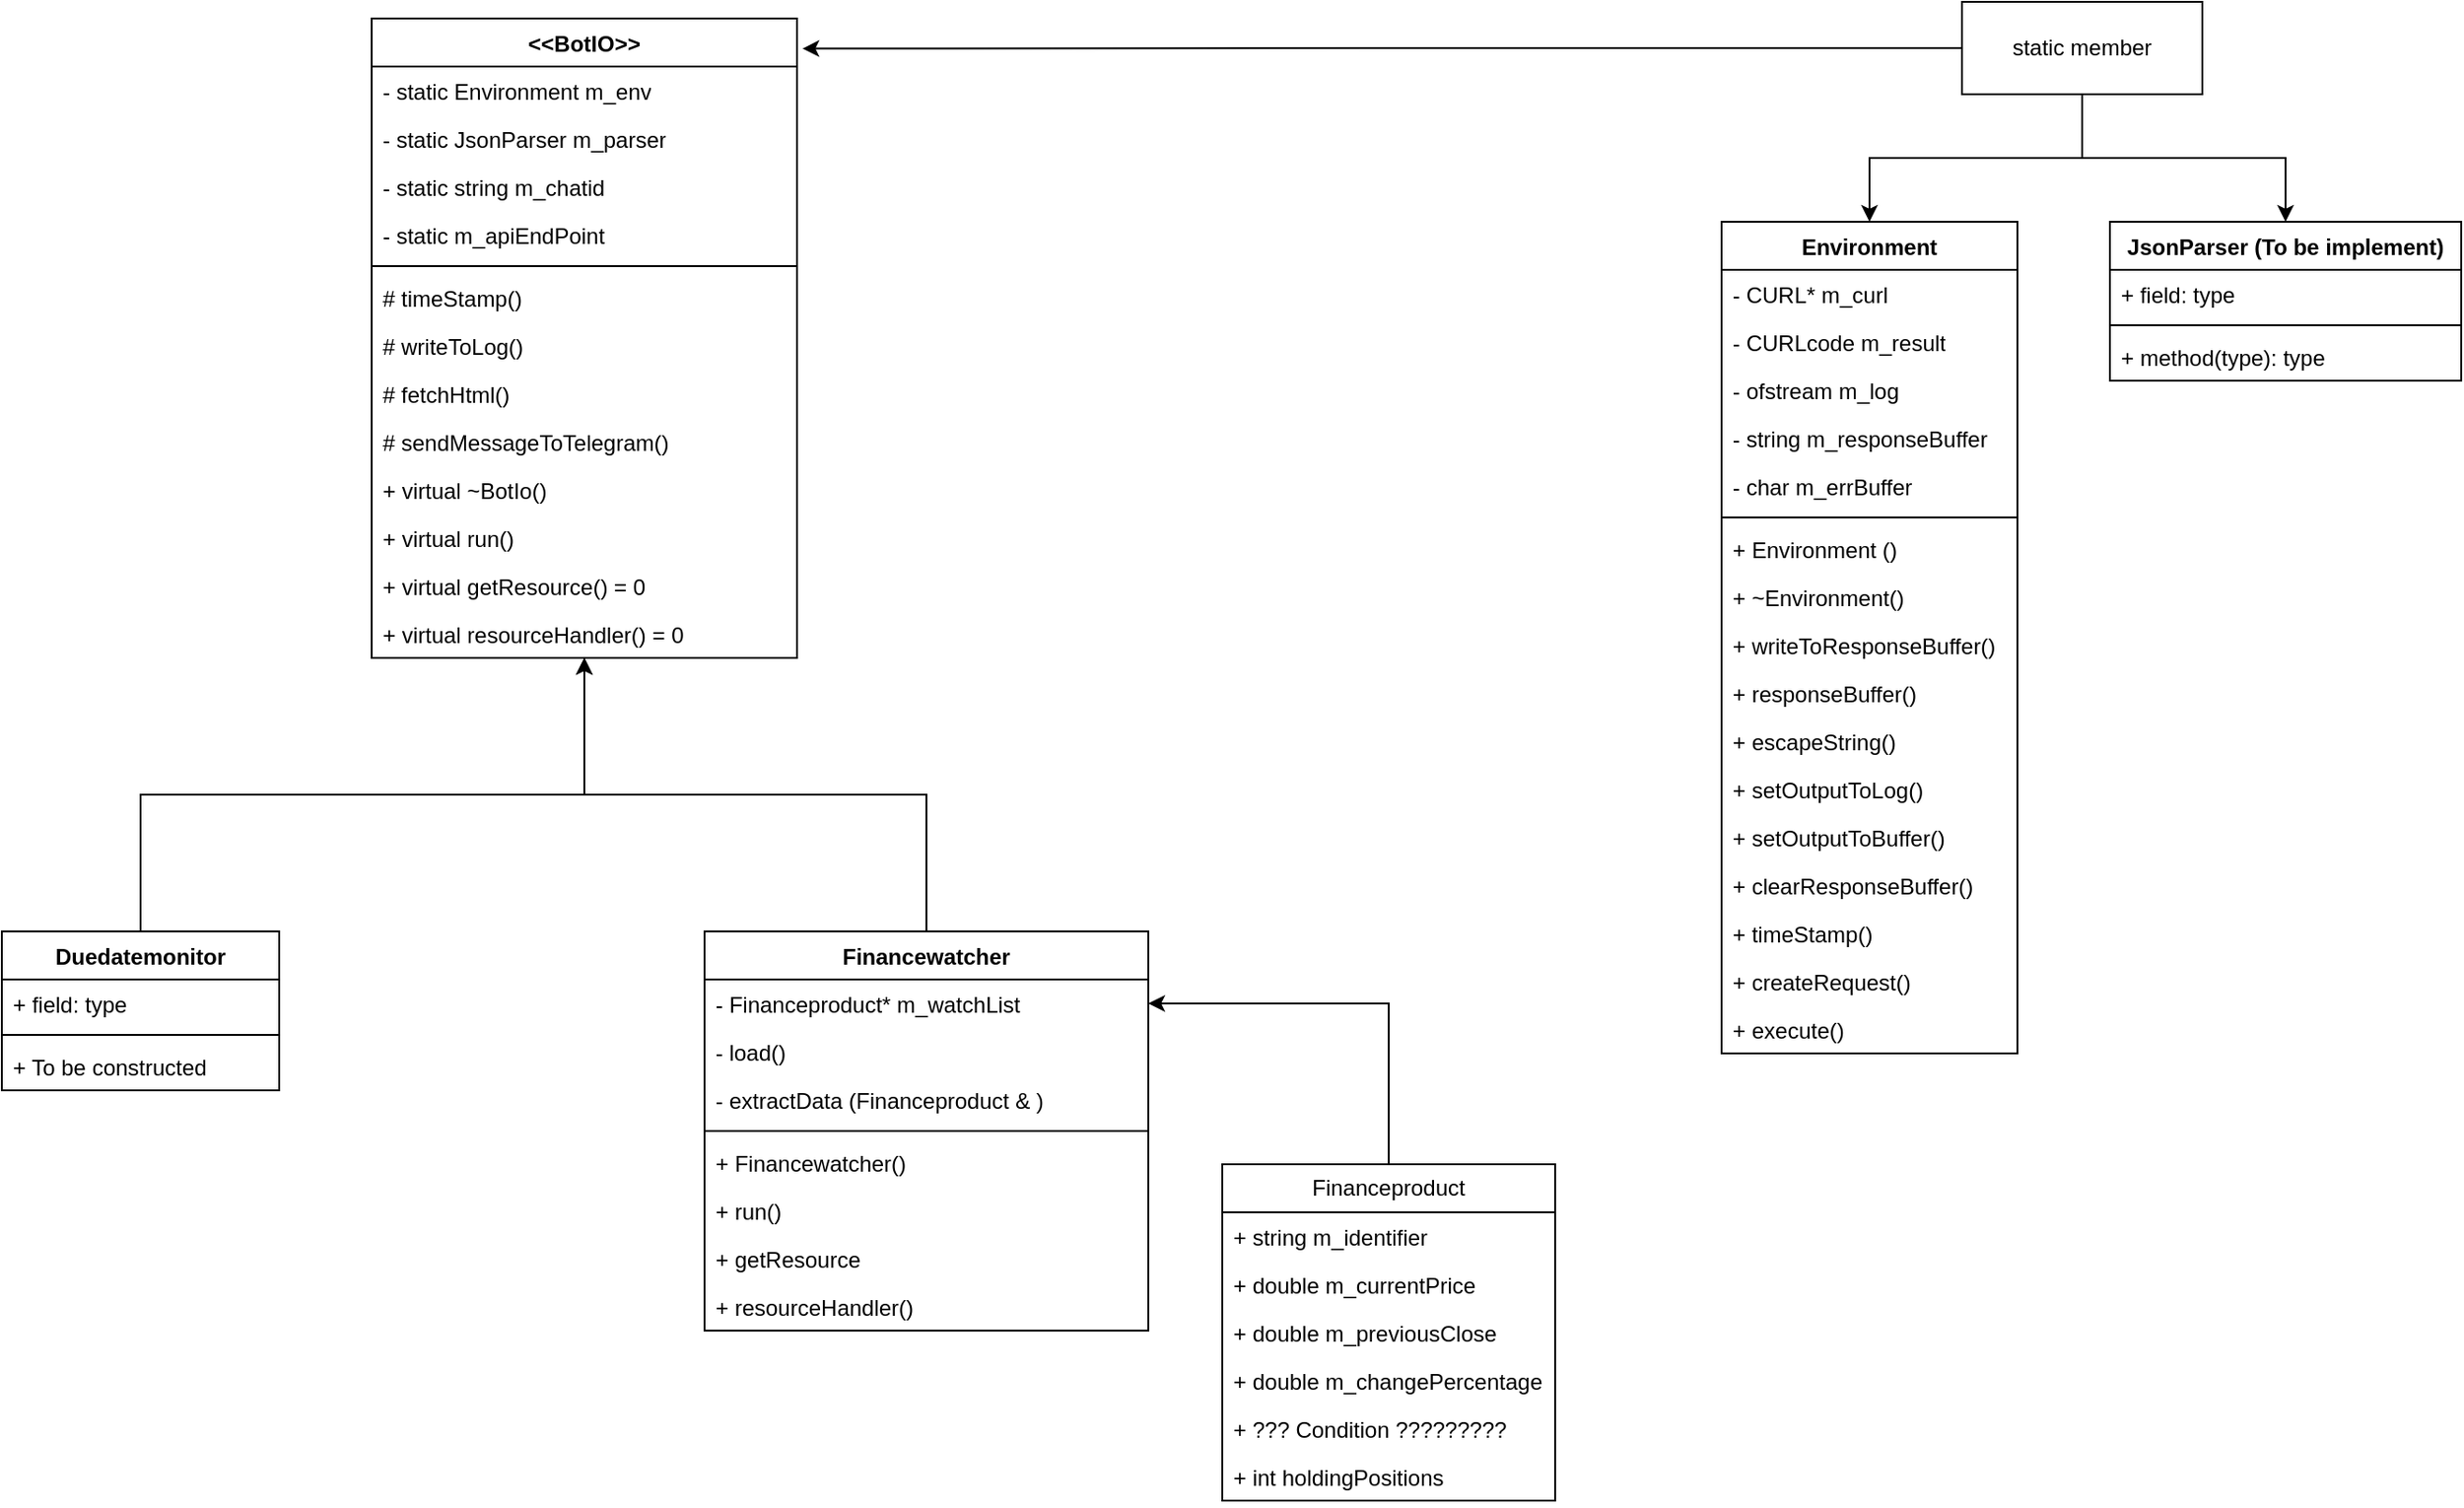 <mxfile version="21.1.2" type="device">
  <diagram name="Page-1" id="5J5VVOAlKyY7EiWgytS0">
    <mxGraphModel dx="-266" dy="771" grid="1" gridSize="10" guides="1" tooltips="1" connect="1" arrows="1" fold="1" page="1" pageScale="1" pageWidth="850" pageHeight="1100" math="0" shadow="0">
      <root>
        <mxCell id="0" />
        <mxCell id="1" parent="0" />
        <mxCell id="9vXkK9AqQzSiZLOjlL9e-27" value="" style="edgeStyle=orthogonalEdgeStyle;rounded=0;orthogonalLoop=1;jettySize=auto;html=1;startArrow=classic;startFill=1;endArrow=none;endFill=0;entryX=0.5;entryY=0;entryDx=0;entryDy=0;exitX=0.5;exitY=1;exitDx=0;exitDy=0;" parent="1" source="D9Klp803PMhI4yO-LNTZ-20" target="9vXkK9AqQzSiZLOjlL9e-34" edge="1">
          <mxGeometry relative="1" as="geometry" />
        </mxCell>
        <mxCell id="D9Klp803PMhI4yO-LNTZ-20" value="&amp;lt;&amp;lt;BotIO&amp;gt;&amp;gt;" style="swimlane;fontStyle=1;align=center;verticalAlign=top;childLayout=stackLayout;horizontal=1;startSize=26;horizontalStack=0;resizeParent=1;resizeParentMax=0;resizeLast=0;collapsible=1;marginBottom=0;whiteSpace=wrap;html=1;" parent="1" vertex="1">
          <mxGeometry x="2000" y="830" width="230" height="346" as="geometry" />
        </mxCell>
        <mxCell id="D9Klp803PMhI4yO-LNTZ-27" value="- static Environment m_env" style="text;strokeColor=none;fillColor=none;align=left;verticalAlign=top;spacingLeft=4;spacingRight=4;overflow=hidden;rotatable=0;points=[[0,0.5],[1,0.5]];portConstraint=eastwest;whiteSpace=wrap;html=1;" parent="D9Klp803PMhI4yO-LNTZ-20" vertex="1">
          <mxGeometry y="26" width="230" height="26" as="geometry" />
        </mxCell>
        <mxCell id="D9Klp803PMhI4yO-LNTZ-25" value="- static JsonParser m_parser" style="text;strokeColor=none;fillColor=none;align=left;verticalAlign=top;spacingLeft=4;spacingRight=4;overflow=hidden;rotatable=0;points=[[0,0.5],[1,0.5]];portConstraint=eastwest;whiteSpace=wrap;html=1;" parent="D9Klp803PMhI4yO-LNTZ-20" vertex="1">
          <mxGeometry y="52" width="230" height="26" as="geometry" />
        </mxCell>
        <mxCell id="D9Klp803PMhI4yO-LNTZ-24" value="- static string m_chatid" style="text;strokeColor=none;fillColor=none;align=left;verticalAlign=top;spacingLeft=4;spacingRight=4;overflow=hidden;rotatable=0;points=[[0,0.5],[1,0.5]];portConstraint=eastwest;whiteSpace=wrap;html=1;" parent="D9Klp803PMhI4yO-LNTZ-20" vertex="1">
          <mxGeometry y="78" width="230" height="26" as="geometry" />
        </mxCell>
        <mxCell id="D9Klp803PMhI4yO-LNTZ-26" value="- static m_apiEndPoint" style="text;strokeColor=none;fillColor=none;align=left;verticalAlign=top;spacingLeft=4;spacingRight=4;overflow=hidden;rotatable=0;points=[[0,0.5],[1,0.5]];portConstraint=eastwest;whiteSpace=wrap;html=1;" parent="D9Klp803PMhI4yO-LNTZ-20" vertex="1">
          <mxGeometry y="104" width="230" height="26" as="geometry" />
        </mxCell>
        <mxCell id="D9Klp803PMhI4yO-LNTZ-22" value="" style="line;strokeWidth=1;fillColor=none;align=left;verticalAlign=middle;spacingTop=-1;spacingLeft=3;spacingRight=3;rotatable=0;labelPosition=right;points=[];portConstraint=eastwest;strokeColor=inherit;" parent="D9Klp803PMhI4yO-LNTZ-20" vertex="1">
          <mxGeometry y="130" width="230" height="8" as="geometry" />
        </mxCell>
        <mxCell id="D9Klp803PMhI4yO-LNTZ-28" value="# timeStamp()" style="text;strokeColor=none;fillColor=none;align=left;verticalAlign=top;spacingLeft=4;spacingRight=4;overflow=hidden;rotatable=0;points=[[0,0.5],[1,0.5]];portConstraint=eastwest;whiteSpace=wrap;html=1;" parent="D9Klp803PMhI4yO-LNTZ-20" vertex="1">
          <mxGeometry y="138" width="230" height="26" as="geometry" />
        </mxCell>
        <mxCell id="D9Klp803PMhI4yO-LNTZ-29" value="# writeToLog()" style="text;strokeColor=none;fillColor=none;align=left;verticalAlign=top;spacingLeft=4;spacingRight=4;overflow=hidden;rotatable=0;points=[[0,0.5],[1,0.5]];portConstraint=eastwest;whiteSpace=wrap;html=1;" parent="D9Klp803PMhI4yO-LNTZ-20" vertex="1">
          <mxGeometry y="164" width="230" height="26" as="geometry" />
        </mxCell>
        <mxCell id="D9Klp803PMhI4yO-LNTZ-32" value="# fetchHtml()" style="text;strokeColor=none;fillColor=none;align=left;verticalAlign=top;spacingLeft=4;spacingRight=4;overflow=hidden;rotatable=0;points=[[0,0.5],[1,0.5]];portConstraint=eastwest;whiteSpace=wrap;html=1;" parent="D9Klp803PMhI4yO-LNTZ-20" vertex="1">
          <mxGeometry y="190" width="230" height="26" as="geometry" />
        </mxCell>
        <mxCell id="D9Klp803PMhI4yO-LNTZ-31" value="# sendMessageToTelegram()" style="text;strokeColor=none;fillColor=none;align=left;verticalAlign=top;spacingLeft=4;spacingRight=4;overflow=hidden;rotatable=0;points=[[0,0.5],[1,0.5]];portConstraint=eastwest;whiteSpace=wrap;html=1;" parent="D9Klp803PMhI4yO-LNTZ-20" vertex="1">
          <mxGeometry y="216" width="230" height="26" as="geometry" />
        </mxCell>
        <mxCell id="D9Klp803PMhI4yO-LNTZ-30" value="+ virtual ~BotIo()" style="text;strokeColor=none;fillColor=none;align=left;verticalAlign=top;spacingLeft=4;spacingRight=4;overflow=hidden;rotatable=0;points=[[0,0.5],[1,0.5]];portConstraint=eastwest;whiteSpace=wrap;html=1;" parent="D9Klp803PMhI4yO-LNTZ-20" vertex="1">
          <mxGeometry y="242" width="230" height="26" as="geometry" />
        </mxCell>
        <mxCell id="D9Klp803PMhI4yO-LNTZ-34" value="+ virtual run()" style="text;strokeColor=none;fillColor=none;align=left;verticalAlign=top;spacingLeft=4;spacingRight=4;overflow=hidden;rotatable=0;points=[[0,0.5],[1,0.5]];portConstraint=eastwest;whiteSpace=wrap;html=1;" parent="D9Klp803PMhI4yO-LNTZ-20" vertex="1">
          <mxGeometry y="268" width="230" height="26" as="geometry" />
        </mxCell>
        <mxCell id="D9Klp803PMhI4yO-LNTZ-35" value="+ virtual getResource() = 0" style="text;strokeColor=none;fillColor=none;align=left;verticalAlign=top;spacingLeft=4;spacingRight=4;overflow=hidden;rotatable=0;points=[[0,0.5],[1,0.5]];portConstraint=eastwest;whiteSpace=wrap;html=1;" parent="D9Klp803PMhI4yO-LNTZ-20" vertex="1">
          <mxGeometry y="294" width="230" height="26" as="geometry" />
        </mxCell>
        <mxCell id="D9Klp803PMhI4yO-LNTZ-36" value="+ virtual resourceHandler() = 0" style="text;strokeColor=none;fillColor=none;align=left;verticalAlign=top;spacingLeft=4;spacingRight=4;overflow=hidden;rotatable=0;points=[[0,0.5],[1,0.5]];portConstraint=eastwest;whiteSpace=wrap;html=1;" parent="D9Klp803PMhI4yO-LNTZ-20" vertex="1">
          <mxGeometry y="320" width="230" height="26" as="geometry" />
        </mxCell>
        <mxCell id="D9Klp803PMhI4yO-LNTZ-41" value="JsonParser (To be implement)" style="swimlane;fontStyle=1;align=center;verticalAlign=top;childLayout=stackLayout;horizontal=1;startSize=26;horizontalStack=0;resizeParent=1;resizeParentMax=0;resizeLast=0;collapsible=1;marginBottom=0;whiteSpace=wrap;html=1;" parent="1" vertex="1">
          <mxGeometry x="2940" y="940" width="190" height="86" as="geometry" />
        </mxCell>
        <mxCell id="D9Klp803PMhI4yO-LNTZ-42" value="+ field: type" style="text;strokeColor=none;fillColor=none;align=left;verticalAlign=top;spacingLeft=4;spacingRight=4;overflow=hidden;rotatable=0;points=[[0,0.5],[1,0.5]];portConstraint=eastwest;whiteSpace=wrap;html=1;" parent="D9Klp803PMhI4yO-LNTZ-41" vertex="1">
          <mxGeometry y="26" width="190" height="26" as="geometry" />
        </mxCell>
        <mxCell id="D9Klp803PMhI4yO-LNTZ-43" value="" style="line;strokeWidth=1;fillColor=none;align=left;verticalAlign=middle;spacingTop=-1;spacingLeft=3;spacingRight=3;rotatable=0;labelPosition=right;points=[];portConstraint=eastwest;strokeColor=inherit;" parent="D9Klp803PMhI4yO-LNTZ-41" vertex="1">
          <mxGeometry y="52" width="190" height="8" as="geometry" />
        </mxCell>
        <mxCell id="D9Klp803PMhI4yO-LNTZ-44" value="+ method(type): type" style="text;strokeColor=none;fillColor=none;align=left;verticalAlign=top;spacingLeft=4;spacingRight=4;overflow=hidden;rotatable=0;points=[[0,0.5],[1,0.5]];portConstraint=eastwest;whiteSpace=wrap;html=1;" parent="D9Klp803PMhI4yO-LNTZ-41" vertex="1">
          <mxGeometry y="60" width="190" height="26" as="geometry" />
        </mxCell>
        <mxCell id="D9Klp803PMhI4yO-LNTZ-1" value="Environment" style="swimlane;fontStyle=1;align=center;verticalAlign=top;childLayout=stackLayout;horizontal=1;startSize=26;horizontalStack=0;resizeParent=1;resizeParentMax=0;resizeLast=0;collapsible=1;marginBottom=0;whiteSpace=wrap;html=1;" parent="1" vertex="1">
          <mxGeometry x="2730" y="940" width="160" height="450" as="geometry" />
        </mxCell>
        <mxCell id="D9Klp803PMhI4yO-LNTZ-2" value="- CURL* m_curl" style="text;strokeColor=none;fillColor=none;align=left;verticalAlign=top;spacingLeft=4;spacingRight=4;overflow=hidden;rotatable=0;points=[[0,0.5],[1,0.5]];portConstraint=eastwest;whiteSpace=wrap;html=1;" parent="D9Klp803PMhI4yO-LNTZ-1" vertex="1">
          <mxGeometry y="26" width="160" height="26" as="geometry" />
        </mxCell>
        <mxCell id="D9Klp803PMhI4yO-LNTZ-6" value="- CURLcode m_result" style="text;strokeColor=none;fillColor=none;align=left;verticalAlign=top;spacingLeft=4;spacingRight=4;overflow=hidden;rotatable=0;points=[[0,0.5],[1,0.5]];portConstraint=eastwest;whiteSpace=wrap;html=1;" parent="D9Klp803PMhI4yO-LNTZ-1" vertex="1">
          <mxGeometry y="52" width="160" height="26" as="geometry" />
        </mxCell>
        <mxCell id="HYQQv2W27HvBkQQz_Ddb-12" value="- ofstream m_log" style="text;strokeColor=none;fillColor=none;align=left;verticalAlign=top;spacingLeft=4;spacingRight=4;overflow=hidden;rotatable=0;points=[[0,0.5],[1,0.5]];portConstraint=eastwest;whiteSpace=wrap;html=1;" vertex="1" parent="D9Klp803PMhI4yO-LNTZ-1">
          <mxGeometry y="78" width="160" height="26" as="geometry" />
        </mxCell>
        <mxCell id="HYQQv2W27HvBkQQz_Ddb-11" value="- string m_responseBuffer" style="text;strokeColor=none;fillColor=none;align=left;verticalAlign=top;spacingLeft=4;spacingRight=4;overflow=hidden;rotatable=0;points=[[0,0.5],[1,0.5]];portConstraint=eastwest;whiteSpace=wrap;html=1;" vertex="1" parent="D9Klp803PMhI4yO-LNTZ-1">
          <mxGeometry y="104" width="160" height="26" as="geometry" />
        </mxCell>
        <mxCell id="HYQQv2W27HvBkQQz_Ddb-10" value="- char m_errBuffer" style="text;strokeColor=none;fillColor=none;align=left;verticalAlign=top;spacingLeft=4;spacingRight=4;overflow=hidden;rotatable=0;points=[[0,0.5],[1,0.5]];portConstraint=eastwest;whiteSpace=wrap;html=1;" vertex="1" parent="D9Klp803PMhI4yO-LNTZ-1">
          <mxGeometry y="130" width="160" height="26" as="geometry" />
        </mxCell>
        <mxCell id="D9Klp803PMhI4yO-LNTZ-3" value="" style="line;strokeWidth=1;fillColor=none;align=left;verticalAlign=middle;spacingTop=-1;spacingLeft=3;spacingRight=3;rotatable=0;labelPosition=right;points=[];portConstraint=eastwest;strokeColor=inherit;" parent="D9Klp803PMhI4yO-LNTZ-1" vertex="1">
          <mxGeometry y="156" width="160" height="8" as="geometry" />
        </mxCell>
        <mxCell id="D9Klp803PMhI4yO-LNTZ-4" value="+ Environment ()&amp;nbsp;" style="text;strokeColor=none;fillColor=none;align=left;verticalAlign=top;spacingLeft=4;spacingRight=4;overflow=hidden;rotatable=0;points=[[0,0.5],[1,0.5]];portConstraint=eastwest;whiteSpace=wrap;html=1;" parent="D9Klp803PMhI4yO-LNTZ-1" vertex="1">
          <mxGeometry y="164" width="160" height="26" as="geometry" />
        </mxCell>
        <mxCell id="D9Klp803PMhI4yO-LNTZ-14" value="+ ~Environment()" style="text;strokeColor=none;fillColor=none;align=left;verticalAlign=top;spacingLeft=4;spacingRight=4;overflow=hidden;rotatable=0;points=[[0,0.5],[1,0.5]];portConstraint=eastwest;whiteSpace=wrap;html=1;" parent="D9Klp803PMhI4yO-LNTZ-1" vertex="1">
          <mxGeometry y="190" width="160" height="26" as="geometry" />
        </mxCell>
        <mxCell id="HYQQv2W27HvBkQQz_Ddb-4" value="+ writeToResponseBuffer()" style="text;strokeColor=none;fillColor=none;align=left;verticalAlign=top;spacingLeft=4;spacingRight=4;overflow=hidden;rotatable=0;points=[[0,0.5],[1,0.5]];portConstraint=eastwest;whiteSpace=wrap;html=1;" vertex="1" parent="D9Klp803PMhI4yO-LNTZ-1">
          <mxGeometry y="216" width="160" height="26" as="geometry" />
        </mxCell>
        <mxCell id="HYQQv2W27HvBkQQz_Ddb-5" value="+ responseBuffer()" style="text;strokeColor=none;fillColor=none;align=left;verticalAlign=top;spacingLeft=4;spacingRight=4;overflow=hidden;rotatable=0;points=[[0,0.5],[1,0.5]];portConstraint=eastwest;whiteSpace=wrap;html=1;" vertex="1" parent="D9Klp803PMhI4yO-LNTZ-1">
          <mxGeometry y="242" width="160" height="26" as="geometry" />
        </mxCell>
        <mxCell id="HYQQv2W27HvBkQQz_Ddb-2" value="+ escapeString()" style="text;strokeColor=none;fillColor=none;align=left;verticalAlign=top;spacingLeft=4;spacingRight=4;overflow=hidden;rotatable=0;points=[[0,0.5],[1,0.5]];portConstraint=eastwest;whiteSpace=wrap;html=1;" vertex="1" parent="D9Klp803PMhI4yO-LNTZ-1">
          <mxGeometry y="268" width="160" height="26" as="geometry" />
        </mxCell>
        <mxCell id="HYQQv2W27HvBkQQz_Ddb-3" value="+ setOutputToLog()" style="text;strokeColor=none;fillColor=none;align=left;verticalAlign=top;spacingLeft=4;spacingRight=4;overflow=hidden;rotatable=0;points=[[0,0.5],[1,0.5]];portConstraint=eastwest;whiteSpace=wrap;html=1;" vertex="1" parent="D9Klp803PMhI4yO-LNTZ-1">
          <mxGeometry y="294" width="160" height="26" as="geometry" />
        </mxCell>
        <mxCell id="HYQQv2W27HvBkQQz_Ddb-8" value="+ setOutputToBuffer()" style="text;strokeColor=none;fillColor=none;align=left;verticalAlign=top;spacingLeft=4;spacingRight=4;overflow=hidden;rotatable=0;points=[[0,0.5],[1,0.5]];portConstraint=eastwest;whiteSpace=wrap;html=1;" vertex="1" parent="D9Klp803PMhI4yO-LNTZ-1">
          <mxGeometry y="320" width="160" height="26" as="geometry" />
        </mxCell>
        <mxCell id="HYQQv2W27HvBkQQz_Ddb-9" value="+ clearResponseBuffer()" style="text;strokeColor=none;fillColor=none;align=left;verticalAlign=top;spacingLeft=4;spacingRight=4;overflow=hidden;rotatable=0;points=[[0,0.5],[1,0.5]];portConstraint=eastwest;whiteSpace=wrap;html=1;" vertex="1" parent="D9Klp803PMhI4yO-LNTZ-1">
          <mxGeometry y="346" width="160" height="26" as="geometry" />
        </mxCell>
        <mxCell id="HYQQv2W27HvBkQQz_Ddb-6" value="+ timeStamp()" style="text;strokeColor=none;fillColor=none;align=left;verticalAlign=top;spacingLeft=4;spacingRight=4;overflow=hidden;rotatable=0;points=[[0,0.5],[1,0.5]];portConstraint=eastwest;whiteSpace=wrap;html=1;" vertex="1" parent="D9Klp803PMhI4yO-LNTZ-1">
          <mxGeometry y="372" width="160" height="26" as="geometry" />
        </mxCell>
        <mxCell id="HYQQv2W27HvBkQQz_Ddb-7" value="+ createRequest()" style="text;strokeColor=none;fillColor=none;align=left;verticalAlign=top;spacingLeft=4;spacingRight=4;overflow=hidden;rotatable=0;points=[[0,0.5],[1,0.5]];portConstraint=eastwest;whiteSpace=wrap;html=1;" vertex="1" parent="D9Klp803PMhI4yO-LNTZ-1">
          <mxGeometry y="398" width="160" height="26" as="geometry" />
        </mxCell>
        <mxCell id="HYQQv2W27HvBkQQz_Ddb-1" value="+ execute()" style="text;strokeColor=none;fillColor=none;align=left;verticalAlign=top;spacingLeft=4;spacingRight=4;overflow=hidden;rotatable=0;points=[[0,0.5],[1,0.5]];portConstraint=eastwest;whiteSpace=wrap;html=1;" vertex="1" parent="D9Klp803PMhI4yO-LNTZ-1">
          <mxGeometry y="424" width="160" height="26" as="geometry" />
        </mxCell>
        <mxCell id="9vXkK9AqQzSiZLOjlL9e-59" style="edgeStyle=orthogonalEdgeStyle;rounded=0;orthogonalLoop=1;jettySize=auto;html=1;exitX=0.5;exitY=0;exitDx=0;exitDy=0;entryX=0.5;entryY=1;entryDx=0;entryDy=0;" parent="1" source="9vXkK9AqQzSiZLOjlL9e-10" target="D9Klp803PMhI4yO-LNTZ-20" edge="1">
          <mxGeometry relative="1" as="geometry">
            <mxPoint x="2115" y="1250" as="targetPoint" />
          </mxGeometry>
        </mxCell>
        <mxCell id="9vXkK9AqQzSiZLOjlL9e-10" value="Financewatcher" style="swimlane;fontStyle=1;align=center;verticalAlign=top;childLayout=stackLayout;horizontal=1;startSize=26;horizontalStack=0;resizeParent=1;resizeParentMax=0;resizeLast=0;collapsible=1;marginBottom=0;whiteSpace=wrap;html=1;" parent="1" vertex="1">
          <mxGeometry x="2180" y="1324" width="240" height="216" as="geometry" />
        </mxCell>
        <mxCell id="HYQQv2W27HvBkQQz_Ddb-14" value="- Financeproduct* m_watchList" style="text;strokeColor=none;fillColor=none;align=left;verticalAlign=top;spacingLeft=4;spacingRight=4;overflow=hidden;rotatable=0;points=[[0,0.5],[1,0.5]];portConstraint=eastwest;whiteSpace=wrap;html=1;" vertex="1" parent="9vXkK9AqQzSiZLOjlL9e-10">
          <mxGeometry y="26" width="240" height="26" as="geometry" />
        </mxCell>
        <mxCell id="D9Klp803PMhI4yO-LNTZ-54" value="- load()" style="text;strokeColor=none;fillColor=none;align=left;verticalAlign=top;spacingLeft=4;spacingRight=4;overflow=hidden;rotatable=0;points=[[0,0.5],[1,0.5]];portConstraint=eastwest;whiteSpace=wrap;html=1;" parent="9vXkK9AqQzSiZLOjlL9e-10" vertex="1">
          <mxGeometry y="52" width="240" height="26" as="geometry" />
        </mxCell>
        <mxCell id="HYQQv2W27HvBkQQz_Ddb-29" value="- extractData (Financeproduct &amp;amp; )" style="text;strokeColor=none;fillColor=none;align=left;verticalAlign=top;spacingLeft=4;spacingRight=4;overflow=hidden;rotatable=0;points=[[0,0.5],[1,0.5]];portConstraint=eastwest;whiteSpace=wrap;html=1;" vertex="1" parent="9vXkK9AqQzSiZLOjlL9e-10">
          <mxGeometry y="78" width="240" height="26" as="geometry" />
        </mxCell>
        <mxCell id="9vXkK9AqQzSiZLOjlL9e-16" value="" style="line;strokeWidth=1;fillColor=none;align=left;verticalAlign=middle;spacingTop=-1;spacingLeft=3;spacingRight=3;rotatable=0;labelPosition=right;points=[];portConstraint=eastwest;strokeColor=inherit;" parent="9vXkK9AqQzSiZLOjlL9e-10" vertex="1">
          <mxGeometry y="104" width="240" height="8" as="geometry" />
        </mxCell>
        <mxCell id="9vXkK9AqQzSiZLOjlL9e-26" value="+ Financewatcher()" style="text;strokeColor=none;fillColor=none;align=left;verticalAlign=top;spacingLeft=4;spacingRight=4;overflow=hidden;rotatable=0;points=[[0,0.5],[1,0.5]];portConstraint=eastwest;whiteSpace=wrap;html=1;" parent="9vXkK9AqQzSiZLOjlL9e-10" vertex="1">
          <mxGeometry y="112" width="240" height="26" as="geometry" />
        </mxCell>
        <mxCell id="HYQQv2W27HvBkQQz_Ddb-13" value="+ run()" style="text;strokeColor=none;fillColor=none;align=left;verticalAlign=top;spacingLeft=4;spacingRight=4;overflow=hidden;rotatable=0;points=[[0,0.5],[1,0.5]];portConstraint=eastwest;whiteSpace=wrap;html=1;" vertex="1" parent="9vXkK9AqQzSiZLOjlL9e-10">
          <mxGeometry y="138" width="240" height="26" as="geometry" />
        </mxCell>
        <mxCell id="HYQQv2W27HvBkQQz_Ddb-31" value="+ getResource" style="text;strokeColor=none;fillColor=none;align=left;verticalAlign=top;spacingLeft=4;spacingRight=4;overflow=hidden;rotatable=0;points=[[0,0.5],[1,0.5]];portConstraint=eastwest;whiteSpace=wrap;html=1;" vertex="1" parent="9vXkK9AqQzSiZLOjlL9e-10">
          <mxGeometry y="164" width="240" height="26" as="geometry" />
        </mxCell>
        <mxCell id="HYQQv2W27HvBkQQz_Ddb-30" value="+ resourceHandler()" style="text;strokeColor=none;fillColor=none;align=left;verticalAlign=top;spacingLeft=4;spacingRight=4;overflow=hidden;rotatable=0;points=[[0,0.5],[1,0.5]];portConstraint=eastwest;whiteSpace=wrap;html=1;" vertex="1" parent="9vXkK9AqQzSiZLOjlL9e-10">
          <mxGeometry y="190" width="240" height="26" as="geometry" />
        </mxCell>
        <mxCell id="9vXkK9AqQzSiZLOjlL9e-34" value="Duedatemonitor" style="swimlane;fontStyle=1;align=center;verticalAlign=top;childLayout=stackLayout;horizontal=1;startSize=26;horizontalStack=0;resizeParent=1;resizeParentMax=0;resizeLast=0;collapsible=1;marginBottom=0;whiteSpace=wrap;html=1;" parent="1" vertex="1">
          <mxGeometry x="1800" y="1324" width="150" height="86" as="geometry" />
        </mxCell>
        <mxCell id="9vXkK9AqQzSiZLOjlL9e-35" value="+ field: type" style="text;strokeColor=none;fillColor=none;align=left;verticalAlign=top;spacingLeft=4;spacingRight=4;overflow=hidden;rotatable=0;points=[[0,0.5],[1,0.5]];portConstraint=eastwest;whiteSpace=wrap;html=1;" parent="9vXkK9AqQzSiZLOjlL9e-34" vertex="1">
          <mxGeometry y="26" width="150" height="26" as="geometry" />
        </mxCell>
        <mxCell id="9vXkK9AqQzSiZLOjlL9e-36" value="" style="line;strokeWidth=1;fillColor=none;align=left;verticalAlign=middle;spacingTop=-1;spacingLeft=3;spacingRight=3;rotatable=0;labelPosition=right;points=[];portConstraint=eastwest;strokeColor=inherit;" parent="9vXkK9AqQzSiZLOjlL9e-34" vertex="1">
          <mxGeometry y="52" width="150" height="8" as="geometry" />
        </mxCell>
        <mxCell id="9vXkK9AqQzSiZLOjlL9e-37" value="+ To be constructed" style="text;strokeColor=none;fillColor=none;align=left;verticalAlign=top;spacingLeft=4;spacingRight=4;overflow=hidden;rotatable=0;points=[[0,0.5],[1,0.5]];portConstraint=eastwest;whiteSpace=wrap;html=1;" parent="9vXkK9AqQzSiZLOjlL9e-34" vertex="1">
          <mxGeometry y="60" width="150" height="26" as="geometry" />
        </mxCell>
        <mxCell id="9vXkK9AqQzSiZLOjlL9e-66" style="edgeStyle=orthogonalEdgeStyle;rounded=0;orthogonalLoop=1;jettySize=auto;html=1;exitX=0.5;exitY=1;exitDx=0;exitDy=0;" parent="1" source="9vXkK9AqQzSiZLOjlL9e-65" target="D9Klp803PMhI4yO-LNTZ-41" edge="1">
          <mxGeometry relative="1" as="geometry" />
        </mxCell>
        <mxCell id="9vXkK9AqQzSiZLOjlL9e-67" style="edgeStyle=orthogonalEdgeStyle;rounded=0;orthogonalLoop=1;jettySize=auto;html=1;exitX=0.5;exitY=1;exitDx=0;exitDy=0;entryX=0.5;entryY=0;entryDx=0;entryDy=0;" parent="1" source="9vXkK9AqQzSiZLOjlL9e-65" target="D9Klp803PMhI4yO-LNTZ-1" edge="1">
          <mxGeometry relative="1" as="geometry" />
        </mxCell>
        <mxCell id="9vXkK9AqQzSiZLOjlL9e-70" style="edgeStyle=orthogonalEdgeStyle;rounded=0;orthogonalLoop=1;jettySize=auto;html=1;exitX=0;exitY=0.5;exitDx=0;exitDy=0;entryX=1.013;entryY=0.047;entryDx=0;entryDy=0;entryPerimeter=0;" parent="1" source="9vXkK9AqQzSiZLOjlL9e-65" target="D9Klp803PMhI4yO-LNTZ-20" edge="1">
          <mxGeometry relative="1" as="geometry" />
        </mxCell>
        <mxCell id="9vXkK9AqQzSiZLOjlL9e-65" value="static member" style="rounded=0;whiteSpace=wrap;html=1;" parent="1" vertex="1">
          <mxGeometry x="2860" y="821" width="130" height="50" as="geometry" />
        </mxCell>
        <mxCell id="HYQQv2W27HvBkQQz_Ddb-24" style="edgeStyle=orthogonalEdgeStyle;rounded=0;orthogonalLoop=1;jettySize=auto;html=1;exitX=0.5;exitY=0;exitDx=0;exitDy=0;entryX=1;entryY=0.5;entryDx=0;entryDy=0;" edge="1" parent="1" source="HYQQv2W27HvBkQQz_Ddb-17" target="HYQQv2W27HvBkQQz_Ddb-14">
          <mxGeometry relative="1" as="geometry" />
        </mxCell>
        <mxCell id="HYQQv2W27HvBkQQz_Ddb-17" value="Financeproduct" style="swimlane;fontStyle=0;childLayout=stackLayout;horizontal=1;startSize=26;fillColor=none;horizontalStack=0;resizeParent=1;resizeParentMax=0;resizeLast=0;collapsible=1;marginBottom=0;whiteSpace=wrap;html=1;" vertex="1" parent="1">
          <mxGeometry x="2460" y="1450" width="180" height="182" as="geometry" />
        </mxCell>
        <mxCell id="HYQQv2W27HvBkQQz_Ddb-18" value="+ string m_identifier" style="text;strokeColor=none;fillColor=none;align=left;verticalAlign=top;spacingLeft=4;spacingRight=4;overflow=hidden;rotatable=0;points=[[0,0.5],[1,0.5]];portConstraint=eastwest;whiteSpace=wrap;html=1;" vertex="1" parent="HYQQv2W27HvBkQQz_Ddb-17">
          <mxGeometry y="26" width="180" height="26" as="geometry" />
        </mxCell>
        <mxCell id="HYQQv2W27HvBkQQz_Ddb-20" value="+ double m_currentPrice" style="text;strokeColor=none;fillColor=none;align=left;verticalAlign=top;spacingLeft=4;spacingRight=4;overflow=hidden;rotatable=0;points=[[0,0.5],[1,0.5]];portConstraint=eastwest;whiteSpace=wrap;html=1;" vertex="1" parent="HYQQv2W27HvBkQQz_Ddb-17">
          <mxGeometry y="52" width="180" height="26" as="geometry" />
        </mxCell>
        <mxCell id="HYQQv2W27HvBkQQz_Ddb-28" value="+ double m_previousClose" style="text;strokeColor=none;fillColor=none;align=left;verticalAlign=top;spacingLeft=4;spacingRight=4;overflow=hidden;rotatable=0;points=[[0,0.5],[1,0.5]];portConstraint=eastwest;whiteSpace=wrap;html=1;" vertex="1" parent="HYQQv2W27HvBkQQz_Ddb-17">
          <mxGeometry y="78" width="180" height="26" as="geometry" />
        </mxCell>
        <mxCell id="HYQQv2W27HvBkQQz_Ddb-26" value="+ double m_changePercentage" style="text;strokeColor=none;fillColor=none;align=left;verticalAlign=top;spacingLeft=4;spacingRight=4;overflow=hidden;rotatable=0;points=[[0,0.5],[1,0.5]];portConstraint=eastwest;whiteSpace=wrap;html=1;" vertex="1" parent="HYQQv2W27HvBkQQz_Ddb-17">
          <mxGeometry y="104" width="180" height="26" as="geometry" />
        </mxCell>
        <mxCell id="HYQQv2W27HvBkQQz_Ddb-33" value="+ ??? Condition ?????????" style="text;strokeColor=none;fillColor=none;align=left;verticalAlign=top;spacingLeft=4;spacingRight=4;overflow=hidden;rotatable=0;points=[[0,0.5],[1,0.5]];portConstraint=eastwest;whiteSpace=wrap;html=1;" vertex="1" parent="HYQQv2W27HvBkQQz_Ddb-17">
          <mxGeometry y="130" width="180" height="26" as="geometry" />
        </mxCell>
        <mxCell id="HYQQv2W27HvBkQQz_Ddb-27" value="+ int holdingPositions" style="text;strokeColor=none;fillColor=none;align=left;verticalAlign=top;spacingLeft=4;spacingRight=4;overflow=hidden;rotatable=0;points=[[0,0.5],[1,0.5]];portConstraint=eastwest;whiteSpace=wrap;html=1;" vertex="1" parent="HYQQv2W27HvBkQQz_Ddb-17">
          <mxGeometry y="156" width="180" height="26" as="geometry" />
        </mxCell>
      </root>
    </mxGraphModel>
  </diagram>
</mxfile>
